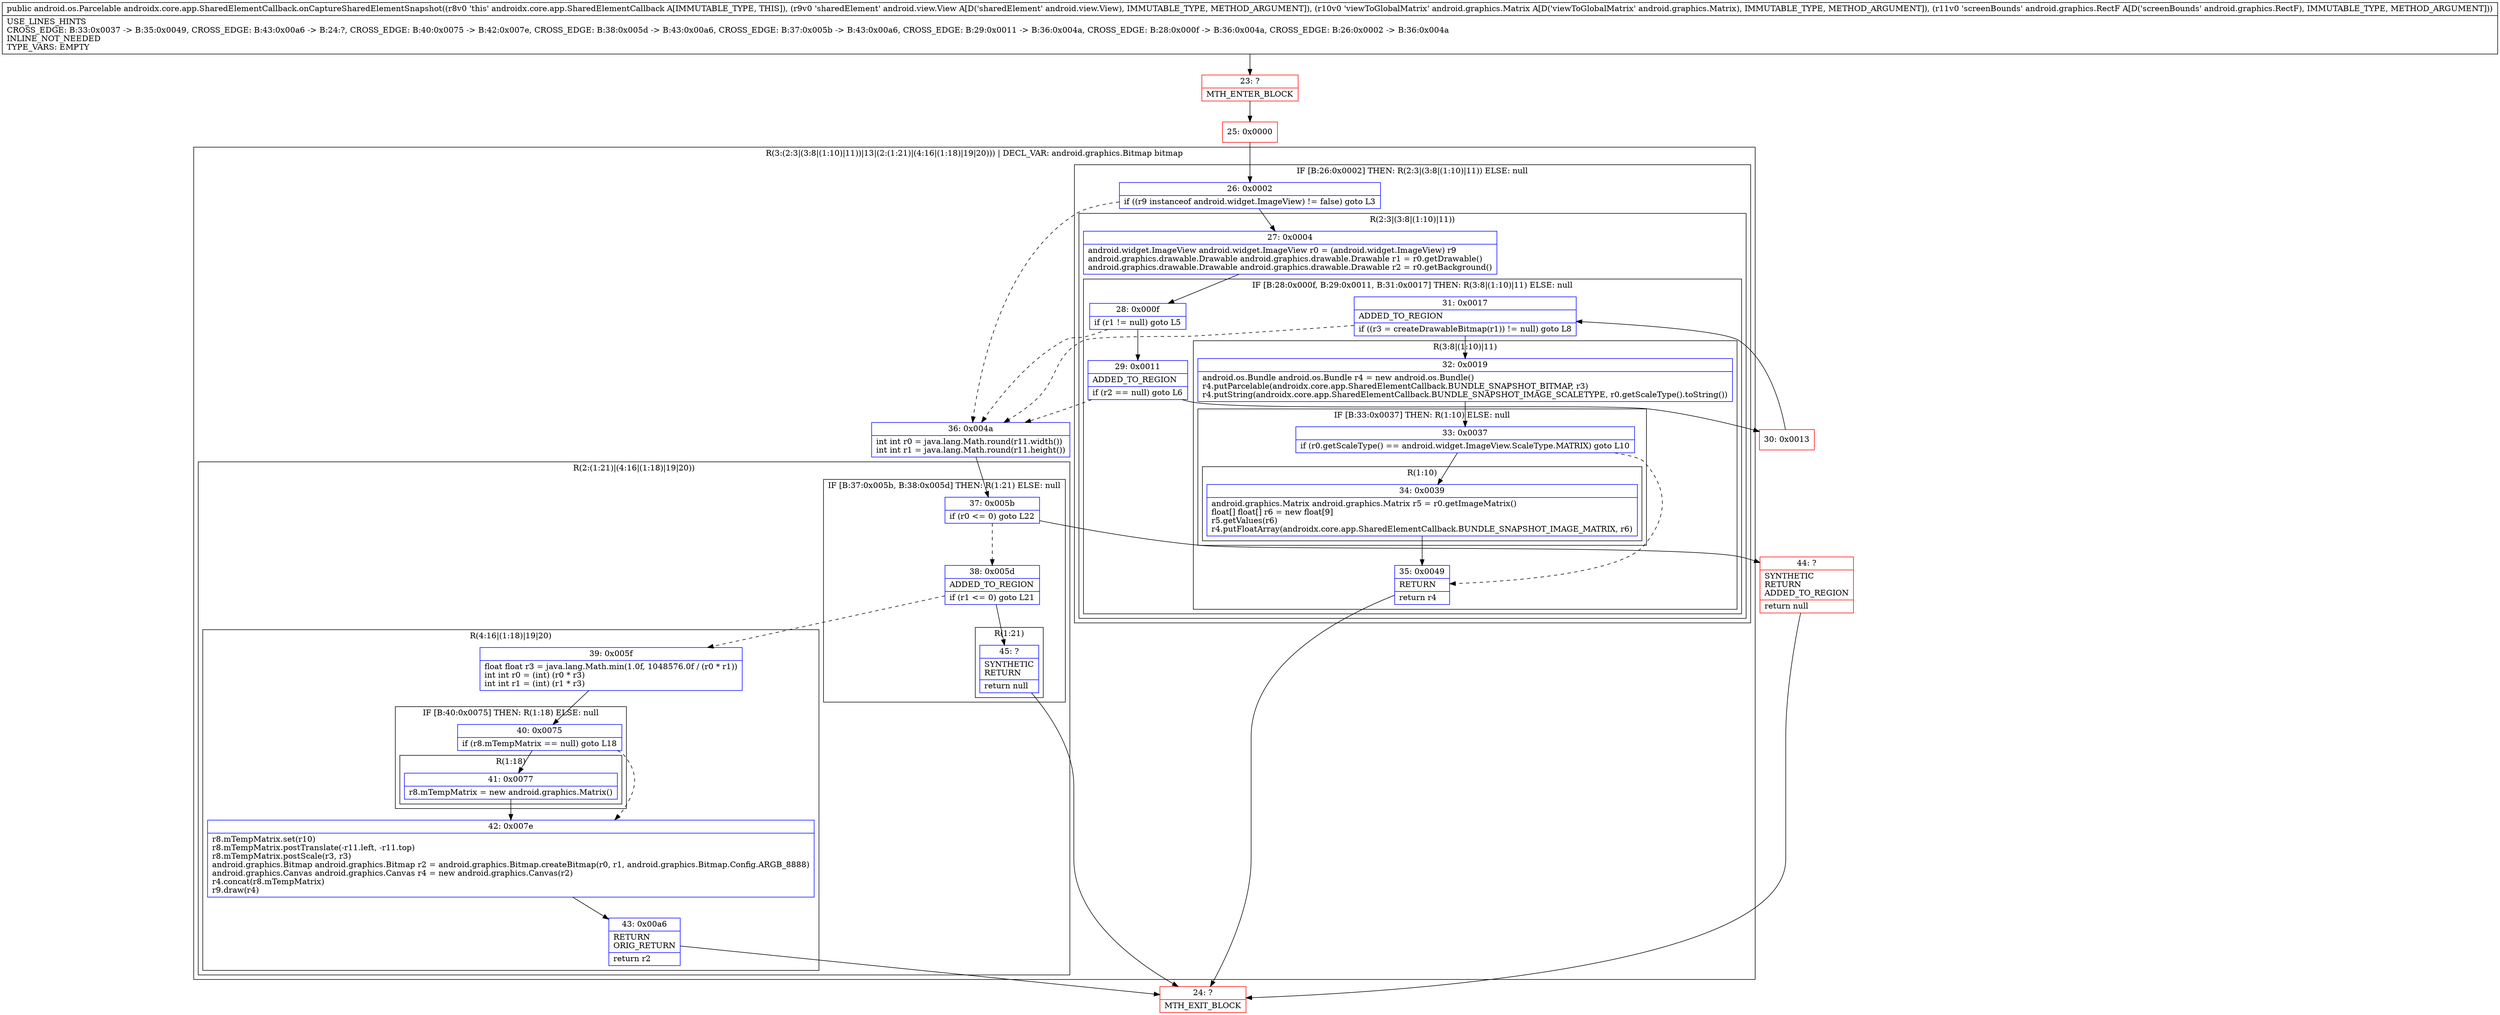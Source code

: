 digraph "CFG forandroidx.core.app.SharedElementCallback.onCaptureSharedElementSnapshot(Landroid\/view\/View;Landroid\/graphics\/Matrix;Landroid\/graphics\/RectF;)Landroid\/os\/Parcelable;" {
subgraph cluster_Region_137174876 {
label = "R(3:(2:3|(3:8|(1:10)|11))|13|(2:(1:21)|(4:16|(1:18)|19|20))) | DECL_VAR: android.graphics.Bitmap bitmap\l";
node [shape=record,color=blue];
subgraph cluster_IfRegion_1166473765 {
label = "IF [B:26:0x0002] THEN: R(2:3|(3:8|(1:10)|11)) ELSE: null";
node [shape=record,color=blue];
Node_26 [shape=record,label="{26\:\ 0x0002|if ((r9 instanceof android.widget.ImageView) != false) goto L3\l}"];
subgraph cluster_Region_620051104 {
label = "R(2:3|(3:8|(1:10)|11))";
node [shape=record,color=blue];
Node_27 [shape=record,label="{27\:\ 0x0004|android.widget.ImageView android.widget.ImageView r0 = (android.widget.ImageView) r9\landroid.graphics.drawable.Drawable android.graphics.drawable.Drawable r1 = r0.getDrawable()\landroid.graphics.drawable.Drawable android.graphics.drawable.Drawable r2 = r0.getBackground()\l}"];
subgraph cluster_IfRegion_471730626 {
label = "IF [B:28:0x000f, B:29:0x0011, B:31:0x0017] THEN: R(3:8|(1:10)|11) ELSE: null";
node [shape=record,color=blue];
Node_28 [shape=record,label="{28\:\ 0x000f|if (r1 != null) goto L5\l}"];
Node_29 [shape=record,label="{29\:\ 0x0011|ADDED_TO_REGION\l|if (r2 == null) goto L6\l}"];
Node_31 [shape=record,label="{31\:\ 0x0017|ADDED_TO_REGION\l|if ((r3 = createDrawableBitmap(r1)) != null) goto L8\l}"];
subgraph cluster_Region_1153566365 {
label = "R(3:8|(1:10)|11)";
node [shape=record,color=blue];
Node_32 [shape=record,label="{32\:\ 0x0019|android.os.Bundle android.os.Bundle r4 = new android.os.Bundle()\lr4.putParcelable(androidx.core.app.SharedElementCallback.BUNDLE_SNAPSHOT_BITMAP, r3)\lr4.putString(androidx.core.app.SharedElementCallback.BUNDLE_SNAPSHOT_IMAGE_SCALETYPE, r0.getScaleType().toString())\l}"];
subgraph cluster_IfRegion_584543046 {
label = "IF [B:33:0x0037] THEN: R(1:10) ELSE: null";
node [shape=record,color=blue];
Node_33 [shape=record,label="{33\:\ 0x0037|if (r0.getScaleType() == android.widget.ImageView.ScaleType.MATRIX) goto L10\l}"];
subgraph cluster_Region_288559486 {
label = "R(1:10)";
node [shape=record,color=blue];
Node_34 [shape=record,label="{34\:\ 0x0039|android.graphics.Matrix android.graphics.Matrix r5 = r0.getImageMatrix()\lfloat[] float[] r6 = new float[9]\lr5.getValues(r6)\lr4.putFloatArray(androidx.core.app.SharedElementCallback.BUNDLE_SNAPSHOT_IMAGE_MATRIX, r6)\l}"];
}
}
Node_35 [shape=record,label="{35\:\ 0x0049|RETURN\l|return r4\l}"];
}
}
}
}
Node_36 [shape=record,label="{36\:\ 0x004a|int int r0 = java.lang.Math.round(r11.width())\lint int r1 = java.lang.Math.round(r11.height())\l}"];
subgraph cluster_Region_1924272305 {
label = "R(2:(1:21)|(4:16|(1:18)|19|20))";
node [shape=record,color=blue];
subgraph cluster_IfRegion_1325743829 {
label = "IF [B:37:0x005b, B:38:0x005d] THEN: R(1:21) ELSE: null";
node [shape=record,color=blue];
Node_37 [shape=record,label="{37\:\ 0x005b|if (r0 \<= 0) goto L22\l}"];
Node_38 [shape=record,label="{38\:\ 0x005d|ADDED_TO_REGION\l|if (r1 \<= 0) goto L21\l}"];
subgraph cluster_Region_328670614 {
label = "R(1:21)";
node [shape=record,color=blue];
Node_45 [shape=record,label="{45\:\ ?|SYNTHETIC\lRETURN\l|return null\l}"];
}
}
subgraph cluster_Region_1549656411 {
label = "R(4:16|(1:18)|19|20)";
node [shape=record,color=blue];
Node_39 [shape=record,label="{39\:\ 0x005f|float float r3 = java.lang.Math.min(1.0f, 1048576.0f \/ (r0 * r1))\lint int r0 = (int) (r0 * r3)\lint int r1 = (int) (r1 * r3)\l}"];
subgraph cluster_IfRegion_959539172 {
label = "IF [B:40:0x0075] THEN: R(1:18) ELSE: null";
node [shape=record,color=blue];
Node_40 [shape=record,label="{40\:\ 0x0075|if (r8.mTempMatrix == null) goto L18\l}"];
subgraph cluster_Region_1259664693 {
label = "R(1:18)";
node [shape=record,color=blue];
Node_41 [shape=record,label="{41\:\ 0x0077|r8.mTempMatrix = new android.graphics.Matrix()\l}"];
}
}
Node_42 [shape=record,label="{42\:\ 0x007e|r8.mTempMatrix.set(r10)\lr8.mTempMatrix.postTranslate(\-r11.left, \-r11.top)\lr8.mTempMatrix.postScale(r3, r3)\landroid.graphics.Bitmap android.graphics.Bitmap r2 = android.graphics.Bitmap.createBitmap(r0, r1, android.graphics.Bitmap.Config.ARGB_8888)\landroid.graphics.Canvas android.graphics.Canvas r4 = new android.graphics.Canvas(r2)\lr4.concat(r8.mTempMatrix)\lr9.draw(r4)\l}"];
Node_43 [shape=record,label="{43\:\ 0x00a6|RETURN\lORIG_RETURN\l|return r2\l}"];
}
}
}
Node_23 [shape=record,color=red,label="{23\:\ ?|MTH_ENTER_BLOCK\l}"];
Node_25 [shape=record,color=red,label="{25\:\ 0x0000}"];
Node_30 [shape=record,color=red,label="{30\:\ 0x0013}"];
Node_24 [shape=record,color=red,label="{24\:\ ?|MTH_EXIT_BLOCK\l}"];
Node_44 [shape=record,color=red,label="{44\:\ ?|SYNTHETIC\lRETURN\lADDED_TO_REGION\l|return null\l}"];
MethodNode[shape=record,label="{public android.os.Parcelable androidx.core.app.SharedElementCallback.onCaptureSharedElementSnapshot((r8v0 'this' androidx.core.app.SharedElementCallback A[IMMUTABLE_TYPE, THIS]), (r9v0 'sharedElement' android.view.View A[D('sharedElement' android.view.View), IMMUTABLE_TYPE, METHOD_ARGUMENT]), (r10v0 'viewToGlobalMatrix' android.graphics.Matrix A[D('viewToGlobalMatrix' android.graphics.Matrix), IMMUTABLE_TYPE, METHOD_ARGUMENT]), (r11v0 'screenBounds' android.graphics.RectF A[D('screenBounds' android.graphics.RectF), IMMUTABLE_TYPE, METHOD_ARGUMENT]))  | USE_LINES_HINTS\lCROSS_EDGE: B:33:0x0037 \-\> B:35:0x0049, CROSS_EDGE: B:43:0x00a6 \-\> B:24:?, CROSS_EDGE: B:40:0x0075 \-\> B:42:0x007e, CROSS_EDGE: B:38:0x005d \-\> B:43:0x00a6, CROSS_EDGE: B:37:0x005b \-\> B:43:0x00a6, CROSS_EDGE: B:29:0x0011 \-\> B:36:0x004a, CROSS_EDGE: B:28:0x000f \-\> B:36:0x004a, CROSS_EDGE: B:26:0x0002 \-\> B:36:0x004a\lINLINE_NOT_NEEDED\lTYPE_VARS: EMPTY\l}"];
MethodNode -> Node_23;Node_26 -> Node_27;
Node_26 -> Node_36[style=dashed];
Node_27 -> Node_28;
Node_28 -> Node_29;
Node_28 -> Node_36[style=dashed];
Node_29 -> Node_30;
Node_29 -> Node_36[style=dashed];
Node_31 -> Node_32;
Node_31 -> Node_36[style=dashed];
Node_32 -> Node_33;
Node_33 -> Node_34;
Node_33 -> Node_35[style=dashed];
Node_34 -> Node_35;
Node_35 -> Node_24;
Node_36 -> Node_37;
Node_37 -> Node_38[style=dashed];
Node_37 -> Node_44;
Node_38 -> Node_39[style=dashed];
Node_38 -> Node_45;
Node_45 -> Node_24;
Node_39 -> Node_40;
Node_40 -> Node_41;
Node_40 -> Node_42[style=dashed];
Node_41 -> Node_42;
Node_42 -> Node_43;
Node_43 -> Node_24;
Node_23 -> Node_25;
Node_25 -> Node_26;
Node_30 -> Node_31;
Node_44 -> Node_24;
}

